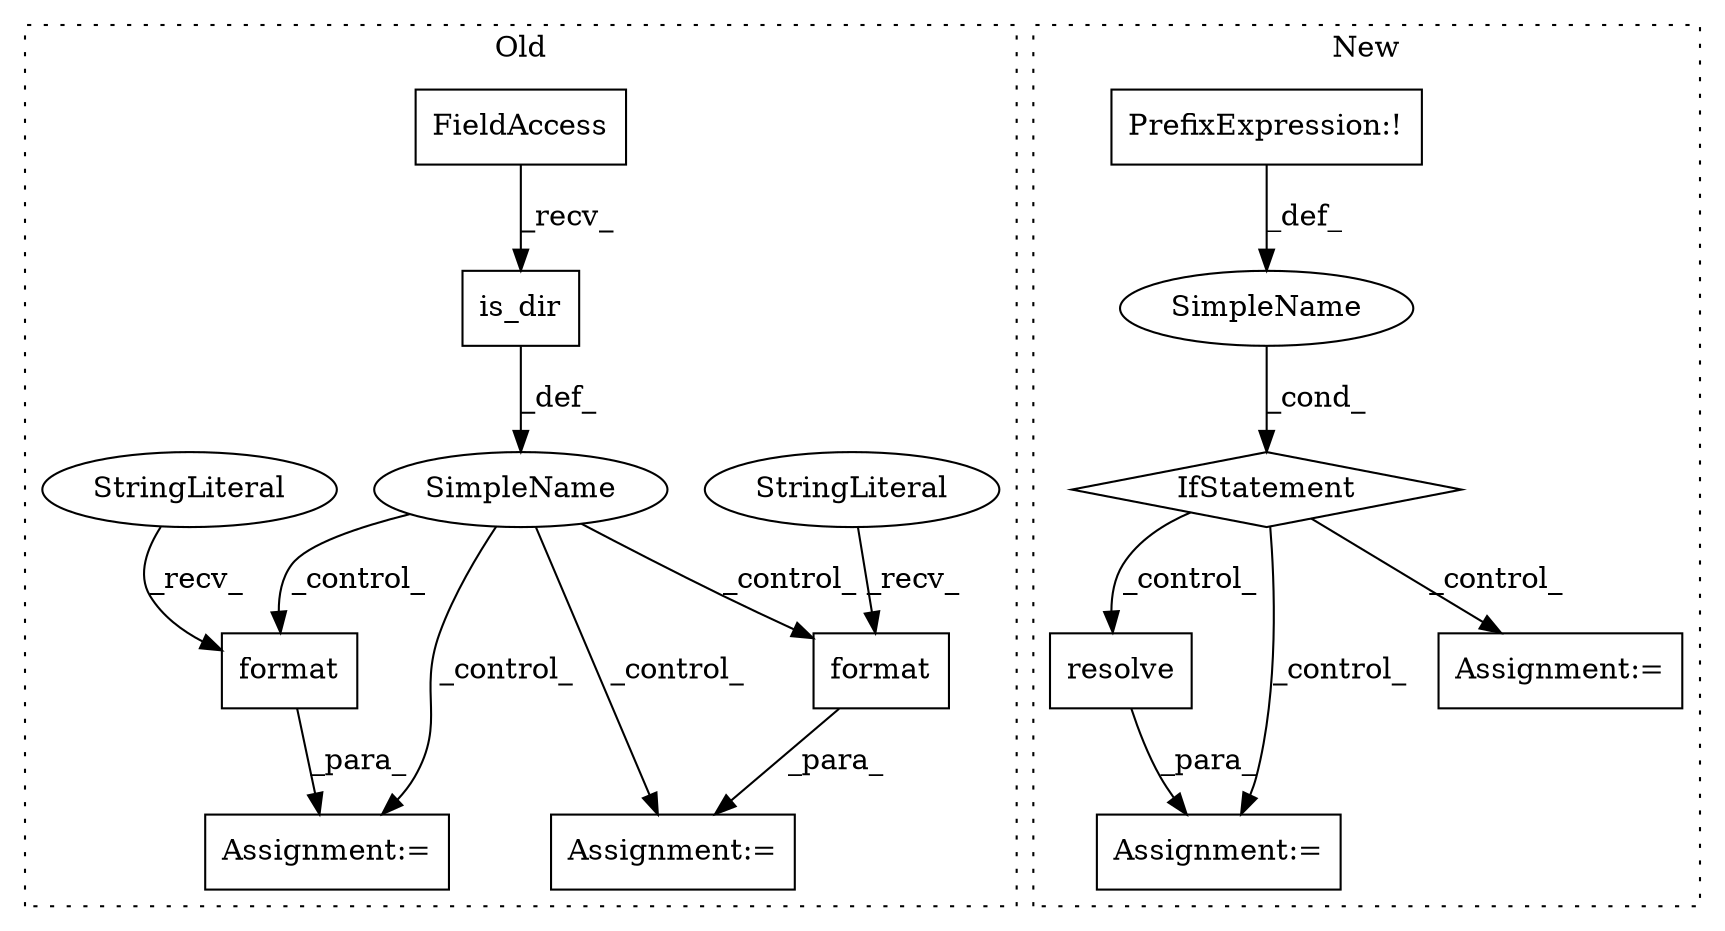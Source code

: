 digraph G {
subgraph cluster0 {
1 [label="is_dir" a="32" s="5635" l="8" shape="box"];
3 [label="FieldAccess" a="22" s="5613" l="21" shape="box"];
6 [label="format" a="32" s="5751,5790" l="7,1" shape="box"];
7 [label="SimpleName" a="42" s="" l="" shape="ellipse"];
8 [label="Assignment:=" a="7" s="5811" l="1" shape="box"];
9 [label="format" a="32" s="5820,5859" l="7,1" shape="box"];
11 [label="StringLiteral" a="45" s="5737" l="13" shape="ellipse"];
12 [label="StringLiteral" a="45" s="5812" l="7" shape="ellipse"];
13 [label="Assignment:=" a="7" s="5736" l="1" shape="box"];
label = "Old";
style="dotted";
}
subgraph cluster1 {
2 [label="resolve" a="32" s="5597" l="9" shape="box"];
4 [label="IfStatement" a="25" s="5517,5527" l="4,2" shape="diamond"];
5 [label="PrefixExpression:!" a="38" s="5521" l="1" shape="box"];
10 [label="SimpleName" a="42" s="" l="" shape="ellipse"];
14 [label="Assignment:=" a="7" s="5584" l="1" shape="box"];
15 [label="Assignment:=" a="7" s="5542" l="1" shape="box"];
label = "New";
style="dotted";
}
1 -> 7 [label="_def_"];
2 -> 14 [label="_para_"];
3 -> 1 [label="_recv_"];
4 -> 15 [label="_control_"];
4 -> 14 [label="_control_"];
4 -> 2 [label="_control_"];
5 -> 10 [label="_def_"];
6 -> 13 [label="_para_"];
7 -> 6 [label="_control_"];
7 -> 9 [label="_control_"];
7 -> 13 [label="_control_"];
7 -> 8 [label="_control_"];
9 -> 8 [label="_para_"];
10 -> 4 [label="_cond_"];
11 -> 6 [label="_recv_"];
12 -> 9 [label="_recv_"];
}